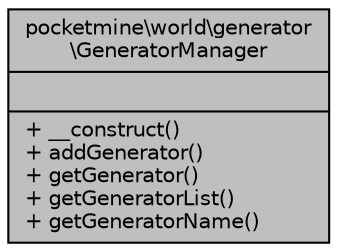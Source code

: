 digraph "pocketmine\world\generator\GeneratorManager"
{
 // INTERACTIVE_SVG=YES
 // LATEX_PDF_SIZE
  edge [fontname="Helvetica",fontsize="10",labelfontname="Helvetica",labelfontsize="10"];
  node [fontname="Helvetica",fontsize="10",shape=record];
  Node1 [label="{pocketmine\\world\\generator\l\\GeneratorManager\n||+ __construct()\l+ addGenerator()\l+ getGenerator()\l+ getGeneratorList()\l+ getGeneratorName()\l}",height=0.2,width=0.4,color="black", fillcolor="grey75", style="filled", fontcolor="black",tooltip=" "];
}
